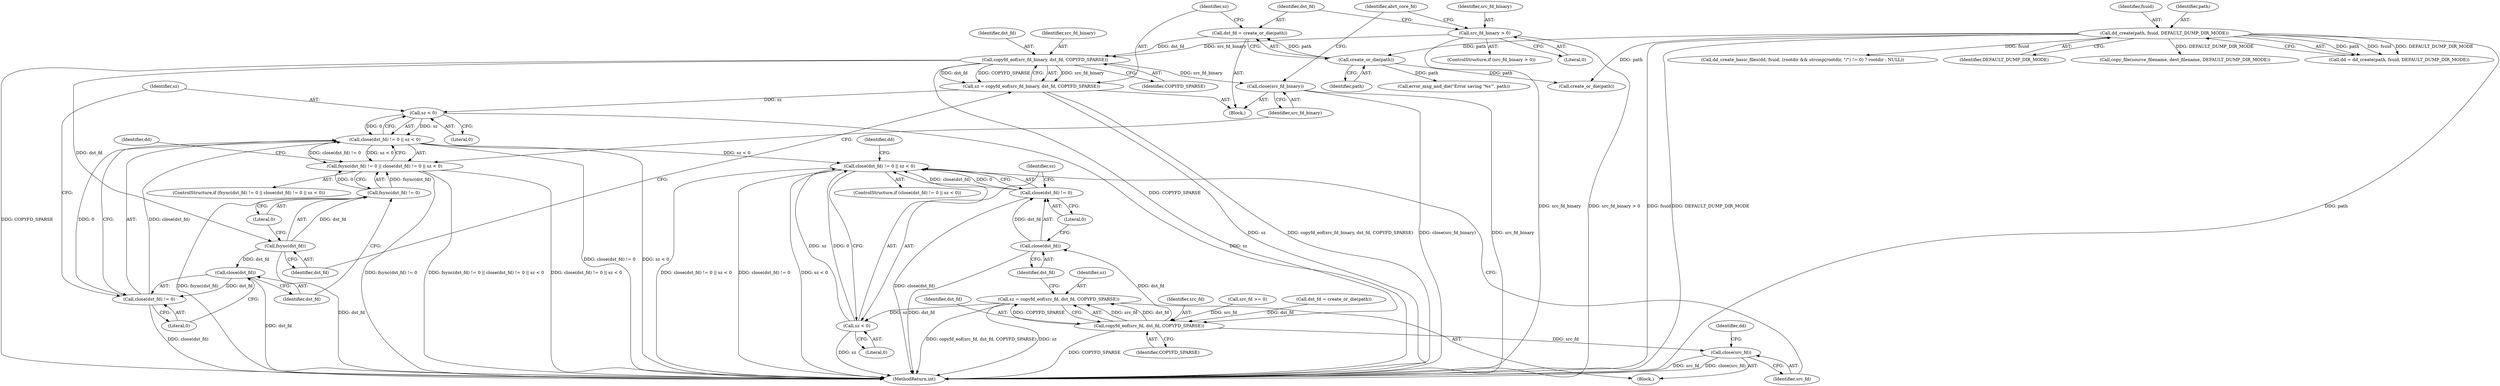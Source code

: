 digraph "0_abrt_80408e9e24a1c10f85fd969e1853e0f192157f92_0@API" {
"1000860" [label="(Call,copyfd_eof(src_fd_binary, dst_fd, COPYFD_SPARSE))"];
"1000848" [label="(Call,src_fd_binary > 0)"];
"1000853" [label="(Call,dst_fd = create_or_die(path))"];
"1000855" [label="(Call,create_or_die(path))"];
"1000617" [label="(Call,dd_create(path, fsuid, DEFAULT_DUMP_DIR_MODE))"];
"1000858" [label="(Call,sz = copyfd_eof(src_fd_binary, dst_fd, COPYFD_SPARSE))"];
"1000875" [label="(Call,sz < 0)"];
"1000870" [label="(Call,close(dst_fd) != 0 || sz < 0)"];
"1000865" [label="(Call,fsync(dst_fd) != 0 || close(dst_fd) != 0 || sz < 0)"];
"1001017" [label="(Call,close(dst_fd) != 0 || sz < 0)"];
"1000867" [label="(Call,fsync(dst_fd))"];
"1000866" [label="(Call,fsync(dst_fd) != 0)"];
"1000872" [label="(Call,close(dst_fd))"];
"1000871" [label="(Call,close(dst_fd) != 0)"];
"1000884" [label="(Call,close(src_fd_binary))"];
"1001012" [label="(Call,copyfd_eof(src_fd, dst_fd, COPYFD_SPARSE))"];
"1001010" [label="(Call,sz = copyfd_eof(src_fd, dst_fd, COPYFD_SPARSE))"];
"1001022" [label="(Call,sz < 0)"];
"1001019" [label="(Call,close(dst_fd))"];
"1001018" [label="(Call,close(dst_fd) != 0)"];
"1001031" [label="(Call,close(src_fd))"];
"1000889" [label="(Call,create_or_die(path))"];
"1000618" [label="(Identifier,path)"];
"1000854" [label="(Identifier,dst_fd)"];
"1000885" [label="(Identifier,src_fd_binary)"];
"1001022" [label="(Call,sz < 0)"];
"1001027" [label="(Identifier,dd)"];
"1001013" [label="(Identifier,src_fd)"];
"1001012" [label="(Call,copyfd_eof(src_fd, dst_fd, COPYFD_SPARSE))"];
"1001019" [label="(Call,close(dst_fd))"];
"1000862" [label="(Identifier,dst_fd)"];
"1000876" [label="(Identifier,sz)"];
"1000866" [label="(Call,fsync(dst_fd) != 0)"];
"1001034" [label="(Identifier,dd)"];
"1000855" [label="(Call,create_or_die(path))"];
"1000863" [label="(Identifier,COPYFD_SPARSE)"];
"1001020" [label="(Identifier,dst_fd)"];
"1000872" [label="(Call,close(dst_fd))"];
"1000874" [label="(Literal,0)"];
"1001010" [label="(Call,sz = copyfd_eof(src_fd, dst_fd, COPYFD_SPARSE))"];
"1000998" [label="(Block,)"];
"1000859" [label="(Identifier,sz)"];
"1000617" [label="(Call,dd_create(path, fsuid, DEFAULT_DUMP_DIR_MODE))"];
"1000869" [label="(Literal,0)"];
"1000629" [label="(Call,dd_create_basic_files(dd, fsuid, (rootdir && strcmp(rootdir, \"/\") != 0) ? rootdir : NULL))"];
"1000873" [label="(Identifier,dst_fd)"];
"1000860" [label="(Call,copyfd_eof(src_fd_binary, dst_fd, COPYFD_SPARSE))"];
"1001024" [label="(Literal,0)"];
"1000861" [label="(Identifier,src_fd_binary)"];
"1000995" [label="(Call,src_fd >= 0)"];
"1001031" [label="(Call,close(src_fd))"];
"1001168" [label="(MethodReturn,int)"];
"1001015" [label="(Identifier,COPYFD_SPARSE)"];
"1001005" [label="(Call,dst_fd = create_or_die(path))"];
"1000620" [label="(Identifier,DEFAULT_DUMP_DIR_MODE)"];
"1001018" [label="(Call,close(dst_fd) != 0)"];
"1001023" [label="(Identifier,sz)"];
"1000680" [label="(Call,copy_file(source_filename, dest_filename, DEFAULT_DUMP_DIR_MODE))"];
"1000847" [label="(ControlStructure,if (src_fd_binary > 0))"];
"1000858" [label="(Call,sz = copyfd_eof(src_fd_binary, dst_fd, COPYFD_SPARSE))"];
"1000615" [label="(Call,dd = dd_create(path, fsuid, DEFAULT_DUMP_DIR_MODE))"];
"1000877" [label="(Literal,0)"];
"1000865" [label="(Call,fsync(dst_fd) != 0 || close(dst_fd) != 0 || sz < 0)"];
"1000864" [label="(ControlStructure,if (fsync(dst_fd) != 0 || close(dst_fd) != 0 || sz < 0))"];
"1000888" [label="(Identifier,abrt_core_fd)"];
"1000884" [label="(Call,close(src_fd_binary))"];
"1000856" [label="(Identifier,path)"];
"1000619" [label="(Identifier,fsuid)"];
"1001021" [label="(Literal,0)"];
"1000868" [label="(Identifier,dst_fd)"];
"1001032" [label="(Identifier,src_fd)"];
"1000848" [label="(Call,src_fd_binary > 0)"];
"1001016" [label="(ControlStructure,if (close(dst_fd) != 0 || sz < 0))"];
"1000881" [label="(Call,error_msg_and_die(\"Error saving '%s'\", path))"];
"1000849" [label="(Identifier,src_fd_binary)"];
"1000875" [label="(Call,sz < 0)"];
"1001014" [label="(Identifier,dst_fd)"];
"1001011" [label="(Identifier,sz)"];
"1000880" [label="(Identifier,dd)"];
"1000851" [label="(Block,)"];
"1000850" [label="(Literal,0)"];
"1000871" [label="(Call,close(dst_fd) != 0)"];
"1000867" [label="(Call,fsync(dst_fd))"];
"1000870" [label="(Call,close(dst_fd) != 0 || sz < 0)"];
"1001017" [label="(Call,close(dst_fd) != 0 || sz < 0)"];
"1000853" [label="(Call,dst_fd = create_or_die(path))"];
"1000860" -> "1000858"  [label="AST: "];
"1000860" -> "1000863"  [label="CFG: "];
"1000861" -> "1000860"  [label="AST: "];
"1000862" -> "1000860"  [label="AST: "];
"1000863" -> "1000860"  [label="AST: "];
"1000858" -> "1000860"  [label="CFG: "];
"1000860" -> "1001168"  [label="DDG: COPYFD_SPARSE"];
"1000860" -> "1000858"  [label="DDG: src_fd_binary"];
"1000860" -> "1000858"  [label="DDG: dst_fd"];
"1000860" -> "1000858"  [label="DDG: COPYFD_SPARSE"];
"1000848" -> "1000860"  [label="DDG: src_fd_binary"];
"1000853" -> "1000860"  [label="DDG: dst_fd"];
"1000860" -> "1000867"  [label="DDG: dst_fd"];
"1000860" -> "1000884"  [label="DDG: src_fd_binary"];
"1000860" -> "1001012"  [label="DDG: COPYFD_SPARSE"];
"1000848" -> "1000847"  [label="AST: "];
"1000848" -> "1000850"  [label="CFG: "];
"1000849" -> "1000848"  [label="AST: "];
"1000850" -> "1000848"  [label="AST: "];
"1000854" -> "1000848"  [label="CFG: "];
"1000888" -> "1000848"  [label="CFG: "];
"1000848" -> "1001168"  [label="DDG: src_fd_binary"];
"1000848" -> "1001168"  [label="DDG: src_fd_binary > 0"];
"1000853" -> "1000851"  [label="AST: "];
"1000853" -> "1000855"  [label="CFG: "];
"1000854" -> "1000853"  [label="AST: "];
"1000855" -> "1000853"  [label="AST: "];
"1000859" -> "1000853"  [label="CFG: "];
"1000855" -> "1000853"  [label="DDG: path"];
"1000855" -> "1000856"  [label="CFG: "];
"1000856" -> "1000855"  [label="AST: "];
"1000617" -> "1000855"  [label="DDG: path"];
"1000855" -> "1000881"  [label="DDG: path"];
"1000855" -> "1000889"  [label="DDG: path"];
"1000617" -> "1000615"  [label="AST: "];
"1000617" -> "1000620"  [label="CFG: "];
"1000618" -> "1000617"  [label="AST: "];
"1000619" -> "1000617"  [label="AST: "];
"1000620" -> "1000617"  [label="AST: "];
"1000615" -> "1000617"  [label="CFG: "];
"1000617" -> "1001168"  [label="DDG: path"];
"1000617" -> "1001168"  [label="DDG: fsuid"];
"1000617" -> "1001168"  [label="DDG: DEFAULT_DUMP_DIR_MODE"];
"1000617" -> "1000615"  [label="DDG: path"];
"1000617" -> "1000615"  [label="DDG: fsuid"];
"1000617" -> "1000615"  [label="DDG: DEFAULT_DUMP_DIR_MODE"];
"1000617" -> "1000629"  [label="DDG: fsuid"];
"1000617" -> "1000680"  [label="DDG: DEFAULT_DUMP_DIR_MODE"];
"1000617" -> "1000889"  [label="DDG: path"];
"1000858" -> "1000851"  [label="AST: "];
"1000859" -> "1000858"  [label="AST: "];
"1000868" -> "1000858"  [label="CFG: "];
"1000858" -> "1001168"  [label="DDG: sz"];
"1000858" -> "1001168"  [label="DDG: copyfd_eof(src_fd_binary, dst_fd, COPYFD_SPARSE)"];
"1000858" -> "1000875"  [label="DDG: sz"];
"1000875" -> "1000870"  [label="AST: "];
"1000875" -> "1000877"  [label="CFG: "];
"1000876" -> "1000875"  [label="AST: "];
"1000877" -> "1000875"  [label="AST: "];
"1000870" -> "1000875"  [label="CFG: "];
"1000875" -> "1001168"  [label="DDG: sz"];
"1000875" -> "1000870"  [label="DDG: sz"];
"1000875" -> "1000870"  [label="DDG: 0"];
"1000870" -> "1000865"  [label="AST: "];
"1000870" -> "1000871"  [label="CFG: "];
"1000871" -> "1000870"  [label="AST: "];
"1000865" -> "1000870"  [label="CFG: "];
"1000870" -> "1001168"  [label="DDG: close(dst_fd) != 0"];
"1000870" -> "1001168"  [label="DDG: sz < 0"];
"1000870" -> "1000865"  [label="DDG: close(dst_fd) != 0"];
"1000870" -> "1000865"  [label="DDG: sz < 0"];
"1000871" -> "1000870"  [label="DDG: close(dst_fd)"];
"1000871" -> "1000870"  [label="DDG: 0"];
"1000870" -> "1001017"  [label="DDG: sz < 0"];
"1000865" -> "1000864"  [label="AST: "];
"1000865" -> "1000866"  [label="CFG: "];
"1000866" -> "1000865"  [label="AST: "];
"1000880" -> "1000865"  [label="CFG: "];
"1000885" -> "1000865"  [label="CFG: "];
"1000865" -> "1001168"  [label="DDG: fsync(dst_fd) != 0"];
"1000865" -> "1001168"  [label="DDG: fsync(dst_fd) != 0 || close(dst_fd) != 0 || sz < 0"];
"1000865" -> "1001168"  [label="DDG: close(dst_fd) != 0 || sz < 0"];
"1000866" -> "1000865"  [label="DDG: fsync(dst_fd)"];
"1000866" -> "1000865"  [label="DDG: 0"];
"1001017" -> "1001016"  [label="AST: "];
"1001017" -> "1001018"  [label="CFG: "];
"1001017" -> "1001022"  [label="CFG: "];
"1001018" -> "1001017"  [label="AST: "];
"1001022" -> "1001017"  [label="AST: "];
"1001027" -> "1001017"  [label="CFG: "];
"1001032" -> "1001017"  [label="CFG: "];
"1001017" -> "1001168"  [label="DDG: close(dst_fd) != 0"];
"1001017" -> "1001168"  [label="DDG: sz < 0"];
"1001017" -> "1001168"  [label="DDG: close(dst_fd) != 0 || sz < 0"];
"1001018" -> "1001017"  [label="DDG: close(dst_fd)"];
"1001018" -> "1001017"  [label="DDG: 0"];
"1001022" -> "1001017"  [label="DDG: sz"];
"1001022" -> "1001017"  [label="DDG: 0"];
"1000867" -> "1000866"  [label="AST: "];
"1000867" -> "1000868"  [label="CFG: "];
"1000868" -> "1000867"  [label="AST: "];
"1000869" -> "1000867"  [label="CFG: "];
"1000867" -> "1001168"  [label="DDG: dst_fd"];
"1000867" -> "1000866"  [label="DDG: dst_fd"];
"1000867" -> "1000872"  [label="DDG: dst_fd"];
"1000866" -> "1000869"  [label="CFG: "];
"1000869" -> "1000866"  [label="AST: "];
"1000873" -> "1000866"  [label="CFG: "];
"1000866" -> "1001168"  [label="DDG: fsync(dst_fd)"];
"1000872" -> "1000871"  [label="AST: "];
"1000872" -> "1000873"  [label="CFG: "];
"1000873" -> "1000872"  [label="AST: "];
"1000874" -> "1000872"  [label="CFG: "];
"1000872" -> "1001168"  [label="DDG: dst_fd"];
"1000872" -> "1000871"  [label="DDG: dst_fd"];
"1000871" -> "1000874"  [label="CFG: "];
"1000874" -> "1000871"  [label="AST: "];
"1000876" -> "1000871"  [label="CFG: "];
"1000871" -> "1001168"  [label="DDG: close(dst_fd)"];
"1000884" -> "1000851"  [label="AST: "];
"1000884" -> "1000885"  [label="CFG: "];
"1000885" -> "1000884"  [label="AST: "];
"1000888" -> "1000884"  [label="CFG: "];
"1000884" -> "1001168"  [label="DDG: close(src_fd_binary)"];
"1000884" -> "1001168"  [label="DDG: src_fd_binary"];
"1001012" -> "1001010"  [label="AST: "];
"1001012" -> "1001015"  [label="CFG: "];
"1001013" -> "1001012"  [label="AST: "];
"1001014" -> "1001012"  [label="AST: "];
"1001015" -> "1001012"  [label="AST: "];
"1001010" -> "1001012"  [label="CFG: "];
"1001012" -> "1001168"  [label="DDG: COPYFD_SPARSE"];
"1001012" -> "1001010"  [label="DDG: src_fd"];
"1001012" -> "1001010"  [label="DDG: dst_fd"];
"1001012" -> "1001010"  [label="DDG: COPYFD_SPARSE"];
"1000995" -> "1001012"  [label="DDG: src_fd"];
"1001005" -> "1001012"  [label="DDG: dst_fd"];
"1001012" -> "1001019"  [label="DDG: dst_fd"];
"1001012" -> "1001031"  [label="DDG: src_fd"];
"1001010" -> "1000998"  [label="AST: "];
"1001011" -> "1001010"  [label="AST: "];
"1001020" -> "1001010"  [label="CFG: "];
"1001010" -> "1001168"  [label="DDG: copyfd_eof(src_fd, dst_fd, COPYFD_SPARSE)"];
"1001010" -> "1001168"  [label="DDG: sz"];
"1001010" -> "1001022"  [label="DDG: sz"];
"1001022" -> "1001024"  [label="CFG: "];
"1001023" -> "1001022"  [label="AST: "];
"1001024" -> "1001022"  [label="AST: "];
"1001022" -> "1001168"  [label="DDG: sz"];
"1001019" -> "1001018"  [label="AST: "];
"1001019" -> "1001020"  [label="CFG: "];
"1001020" -> "1001019"  [label="AST: "];
"1001021" -> "1001019"  [label="CFG: "];
"1001019" -> "1001168"  [label="DDG: dst_fd"];
"1001019" -> "1001018"  [label="DDG: dst_fd"];
"1001018" -> "1001021"  [label="CFG: "];
"1001021" -> "1001018"  [label="AST: "];
"1001023" -> "1001018"  [label="CFG: "];
"1001018" -> "1001168"  [label="DDG: close(dst_fd)"];
"1001031" -> "1000998"  [label="AST: "];
"1001031" -> "1001032"  [label="CFG: "];
"1001032" -> "1001031"  [label="AST: "];
"1001034" -> "1001031"  [label="CFG: "];
"1001031" -> "1001168"  [label="DDG: src_fd"];
"1001031" -> "1001168"  [label="DDG: close(src_fd)"];
}
